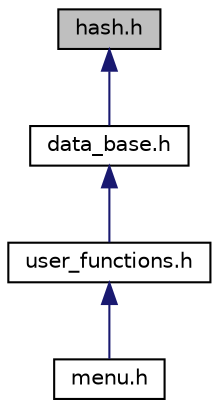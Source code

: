 digraph "hash.h"
{
 // LATEX_PDF_SIZE
  edge [fontname="Helvetica",fontsize="10",labelfontname="Helvetica",labelfontsize="10"];
  node [fontname="Helvetica",fontsize="10",shape=record];
  Node1 [label="hash.h",height=0.2,width=0.4,color="black", fillcolor="grey75", style="filled", fontcolor="black",tooltip="Base de datos para El Plátano de Oro."];
  Node1 -> Node2 [dir="back",color="midnightblue",fontsize="10",style="solid",fontname="Helvetica"];
  Node2 [label="data_base.h",height=0.2,width=0.4,color="black", fillcolor="white", style="filled",URL="$data__base_8h.html",tooltip="Base de datos para El Plátano de Oro."];
  Node2 -> Node3 [dir="back",color="midnightblue",fontsize="10",style="solid",fontname="Helvetica"];
  Node3 [label="user_functions.h",height=0.2,width=0.4,color="black", fillcolor="white", style="filled",URL="$user__functions_8h.html",tooltip="Base de datos para El Plátano de Oro."];
  Node3 -> Node4 [dir="back",color="midnightblue",fontsize="10",style="solid",fontname="Helvetica"];
  Node4 [label="menu.h",height=0.2,width=0.4,color="black", fillcolor="white", style="filled",URL="$menu_8h.html",tooltip="Interfaz de la aplicación."];
}
